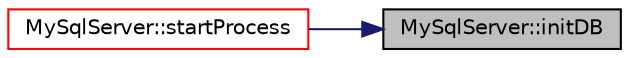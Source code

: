 digraph "MySqlServer::initDB"
{
 // LATEX_PDF_SIZE
  edge [fontname="Helvetica",fontsize="10",labelfontname="Helvetica",labelfontsize="10"];
  node [fontname="Helvetica",fontsize="10",shape=record];
  rankdir="RL";
  Node1 [label="MySqlServer::initDB",height=0.2,width=0.4,color="black", fillcolor="grey75", style="filled", fontcolor="black",tooltip=" "];
  Node1 -> Node2 [dir="back",color="midnightblue",fontsize="10",style="solid",fontname="Helvetica"];
  Node2 [label="MySqlServer::startProcess",height=0.2,width=0.4,color="red", fillcolor="white", style="filled",URL="$class_my_sql_server.html#afb0b8bfb0be38b2fdb3d5dd1bcaccfa6",tooltip=" "];
}
